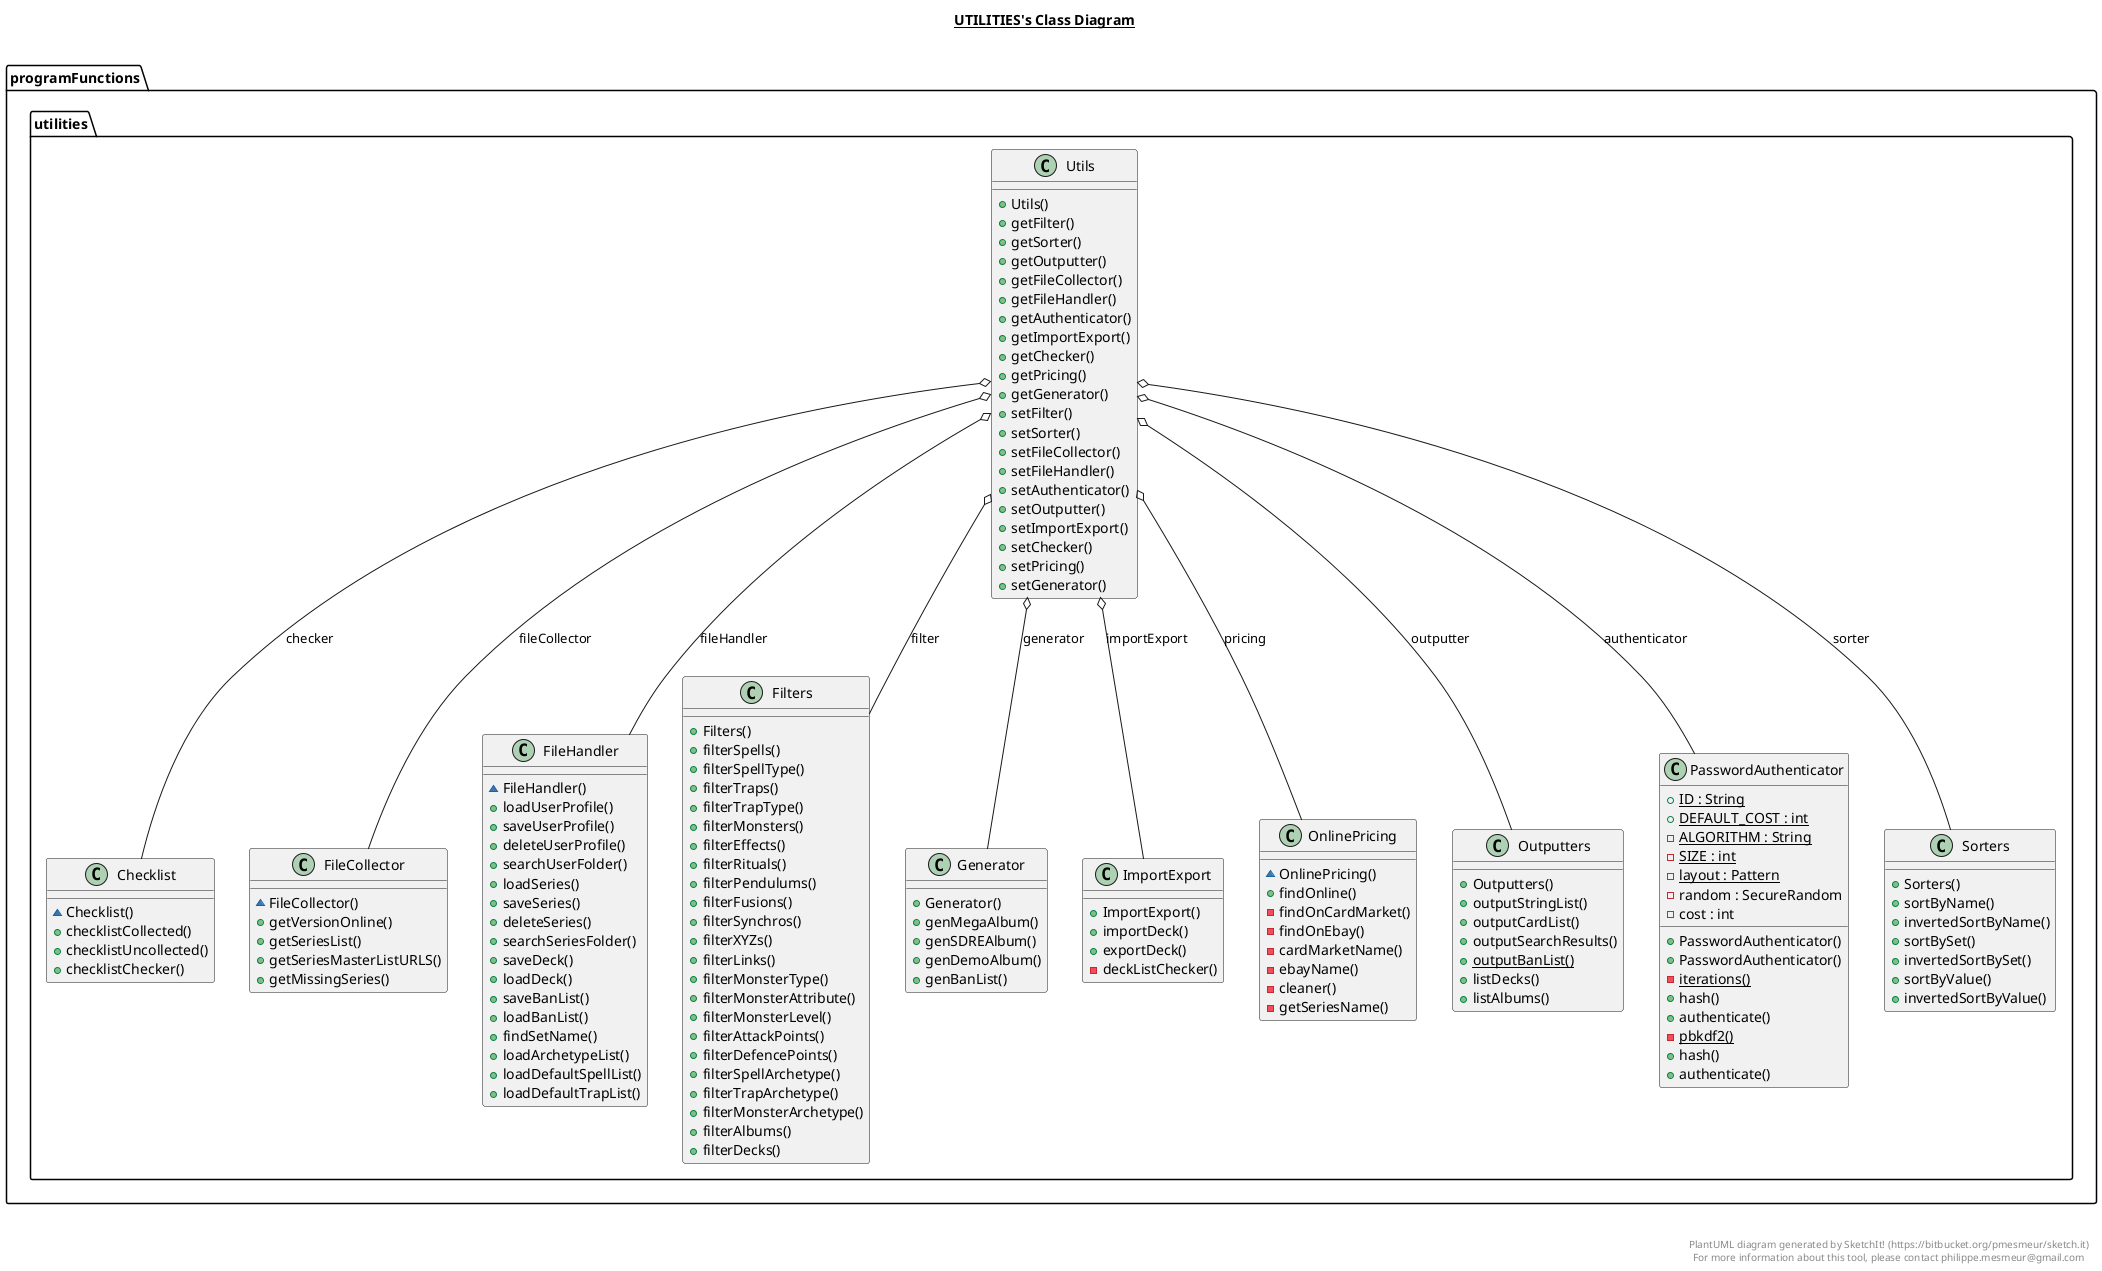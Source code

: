 @startuml

title __UTILITIES's Class Diagram__\n

  package programFunctions {
    package programFunctions.utilities {
      class Checklist {
          ~ Checklist()
          + checklistCollected()
          + checklistUncollected()
          + checklistChecker()
      }
    }
  }
  

  package programFunctions {
    package programFunctions.utilities {
      class FileCollector {
          ~ FileCollector()
          + getVersionOnline()
          + getSeriesList()
          + getSeriesMasterListURLS()
          + getMissingSeries()
      }
    }
  }
  

  package programFunctions {
    package programFunctions.utilities {
      class FileHandler {
          ~ FileHandler()
          + loadUserProfile()
          + saveUserProfile()
          + deleteUserProfile()
          + searchUserFolder()
          + loadSeries()
          + saveSeries()
          + deleteSeries()
          + searchSeriesFolder()
          + saveDeck()
          + loadDeck()
          + saveBanList()
          + loadBanList()
          + findSetName()
          + loadArchetypeList()
          + loadDefaultSpellList()
          + loadDefaultTrapList()
      }
    }
  }
  

  package programFunctions {
    package programFunctions.utilities {
      class Filters {
          + Filters()
          + filterSpells()
          + filterSpellType()
          + filterTraps()
          + filterTrapType()
          + filterMonsters()
          + filterEffects()
          + filterRituals()
          + filterPendulums()
          + filterFusions()
          + filterSynchros()
          + filterXYZs()
          + filterLinks()
          + filterMonsterType()
          + filterMonsterAttribute()
          + filterMonsterLevel()
          + filterAttackPoints()
          + filterDefencePoints()
          + filterSpellArchetype()
          + filterTrapArchetype()
          + filterMonsterArchetype()
          + filterAlbums()
          + filterDecks()
      }
    }
  }
  

  package programFunctions {
    package programFunctions.utilities {
      class Generator {
          + Generator()
          + genMegaAlbum()
          + genSDREAlbum()
          + genDemoAlbum()
          + genBanList()
      }
    }
  }
  

  package programFunctions {
    package programFunctions.utilities {
      class ImportExport {
          + ImportExport()
          + importDeck()
          + exportDeck()
          - deckListChecker()
      }
    }
  }
  

  package programFunctions {
    package programFunctions.utilities {
      class OnlinePricing {
          ~ OnlinePricing()
          + findOnline()
          - findOnCardMarket()
          - findOnEbay()
          - cardMarketName()
          - ebayName()
          - cleaner()
          - getSeriesName()
      }
    }
  }
  

  package programFunctions {
    package programFunctions.utilities {
      class Outputters {
          + Outputters()
          + outputStringList()
          + outputCardList()
          + outputSearchResults()
          {static} + outputBanList()
          + listDecks()
          + listAlbums()
      }
    }
  }
  

  package programFunctions {
    package programFunctions.utilities {
      class PasswordAuthenticator {
          {static} + ID : String
          {static} + DEFAULT_COST : int
          {static} - ALGORITHM : String
          {static} - SIZE : int
          {static} - layout : Pattern
          - random : SecureRandom
          - cost : int
          + PasswordAuthenticator()
          + PasswordAuthenticator()
          {static} - iterations()
          + hash()
          + authenticate()
          {static} - pbkdf2()
          + hash()
          + authenticate()
      }
    }
  }
  

  package programFunctions {
    package programFunctions.utilities {
      class Sorters {
          + Sorters()
          + sortByName()
          + invertedSortByName()
          + sortBySet()
          + invertedSortBySet()
          + sortByValue()
          + invertedSortByValue()
      }
    }
  }
  

  package programFunctions {
    package programFunctions.utilities {
      class Utils {
          + Utils()
          + getFilter()
          + getSorter()
          + getOutputter()
          + getFileCollector()
          + getFileHandler()
          + getAuthenticator()
          + getImportExport()
          + getChecker()
          + getPricing()
          + getGenerator()
          + setFilter()
          + setSorter()
          + setFileCollector()
          + setFileHandler()
          + setAuthenticator()
          + setOutputter()
          + setImportExport()
          + setChecker()
          + setPricing()
          + setGenerator()
      }
    }
  }
  

  Utils o-- Sorters : sorter
  Utils o-- Filters : filter
  Utils o-- Outputters : outputter
  Utils o-- FileCollector : fileCollector
  Utils o-- FileHandler : fileHandler
  Utils o-- PasswordAuthenticator : authenticator
  Utils o-- ImportExport : importExport
  Utils o-- Checklist : checker
  Utils o-- OnlinePricing : pricing
  Utils o-- Generator : generator


right footer


PlantUML diagram generated by SketchIt! (https://bitbucket.org/pmesmeur/sketch.it)
For more information about this tool, please contact philippe.mesmeur@gmail.com
endfooter

@enduml
